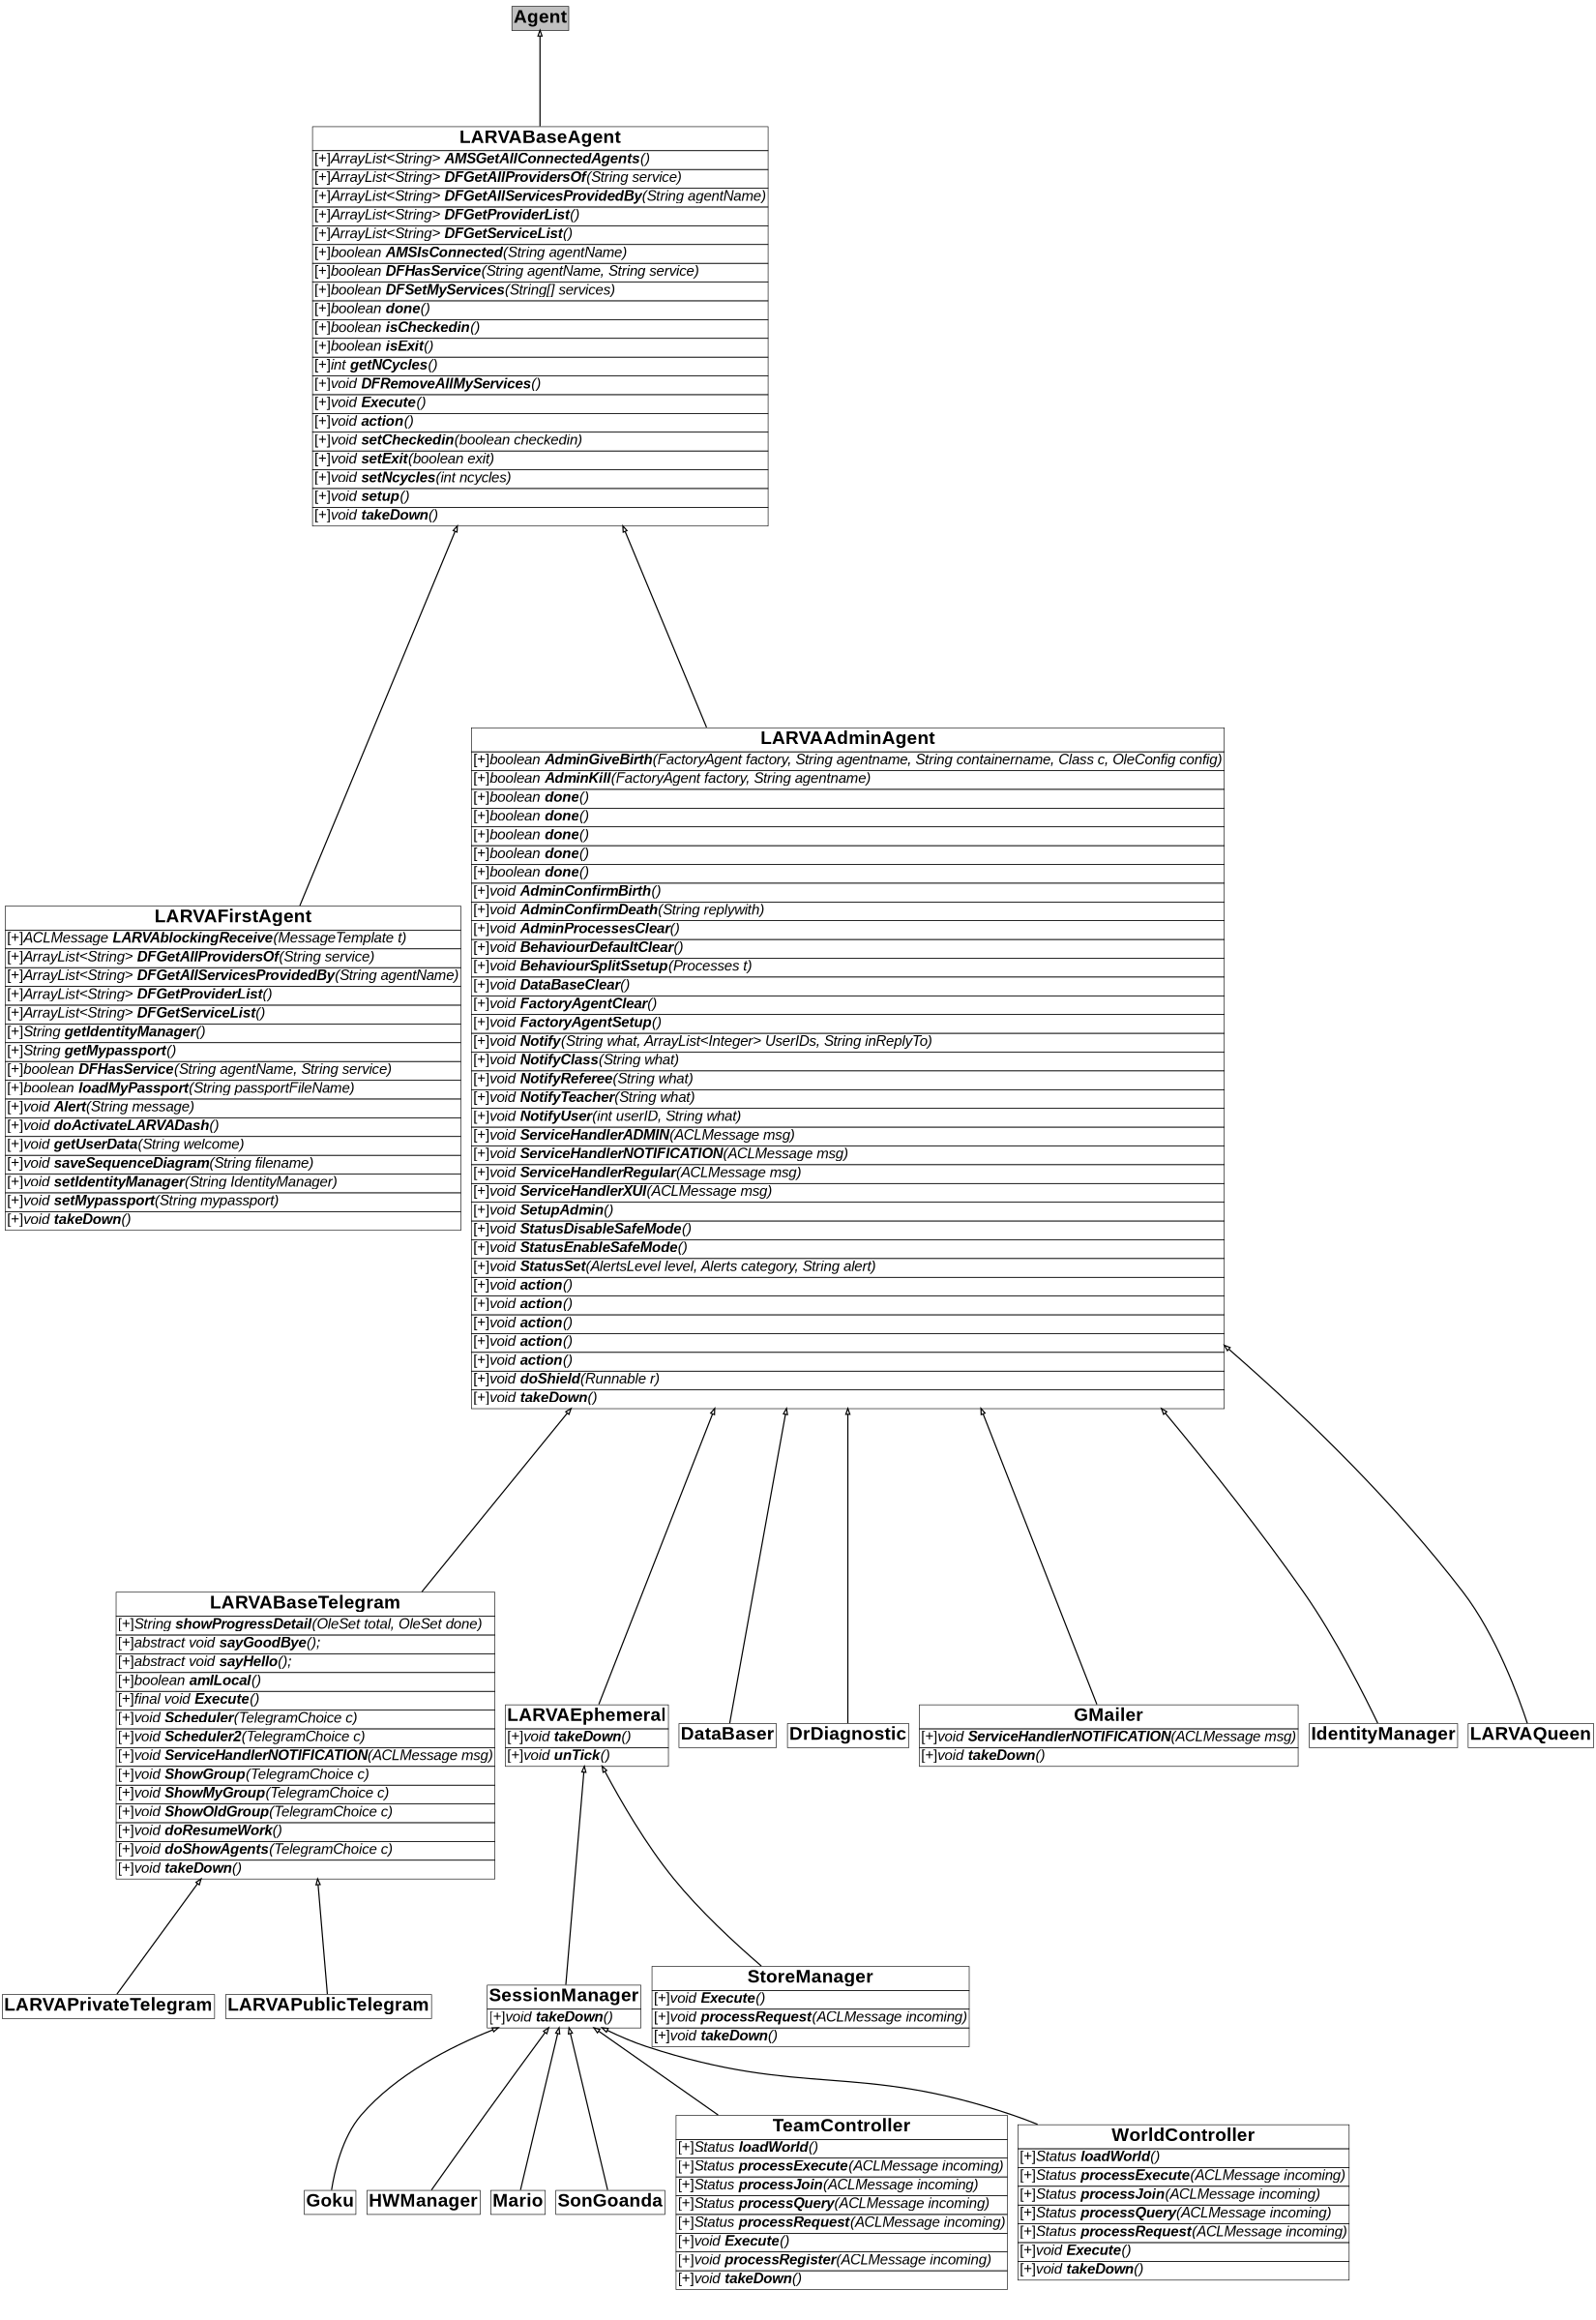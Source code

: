 digraph graphname {
     rankdir="BT"
dpi=600
ratio="fill";
 size="11,16!";
 margin=0;
LARVAAdminAgent LARVAAdminAgent [shape=plain, label=<<table border="0" cellborder="1" cellspacing="0"><tr><td bgcolor="white"><FONT face="Arial" POINT-SIZE="32"><b>LARVAAdminAgent</b></FONT></td></tr>
<tr><td align="left"><FONT face="Arial" POINT-SIZE= "24">[+]<i>boolean <b>AdminGiveBirth</b>(FactoryAgent factory, String agentname, String containername, Class c, OleConfig config)</i></FONT></td></tr>
<tr><td align="left"><FONT face="Arial" POINT-SIZE= "24">[+]<i>boolean <b>AdminKill</b>(FactoryAgent factory, String agentname)</i></FONT></td></tr>
<tr><td align="left"><FONT face="Arial" POINT-SIZE= "24">[+]<i>boolean <b>done</b>()</i></FONT></td></tr>
<tr><td align="left"><FONT face="Arial" POINT-SIZE= "24">[+]<i>boolean <b>done</b>()</i></FONT></td></tr>
<tr><td align="left"><FONT face="Arial" POINT-SIZE= "24">[+]<i>boolean <b>done</b>()</i></FONT></td></tr>
<tr><td align="left"><FONT face="Arial" POINT-SIZE= "24">[+]<i>boolean <b>done</b>()</i></FONT></td></tr>
<tr><td align="left"><FONT face="Arial" POINT-SIZE= "24">[+]<i>boolean <b>done</b>()</i></FONT></td></tr>
<tr><td align="left"><FONT face="Arial" POINT-SIZE= "24">[+]<i>void <b>AdminConfirmBirth</b>()</i></FONT></td></tr>
<tr><td align="left"><FONT face="Arial" POINT-SIZE= "24">[+]<i>void <b>AdminConfirmDeath</b>(String replywith)</i></FONT></td></tr>
<tr><td align="left"><FONT face="Arial" POINT-SIZE= "24">[+]<i>void <b>AdminProcessesClear</b>()</i></FONT></td></tr>
<tr><td align="left"><FONT face="Arial" POINT-SIZE= "24">[+]<i>void <b>BehaviourDefaultClear</b>()</i></FONT></td></tr>
<tr><td align="left"><FONT face="Arial" POINT-SIZE= "24">[+]<i>void <b>BehaviourSplitSsetup</b>(Processes t)</i></FONT></td></tr>
<tr><td align="left"><FONT face="Arial" POINT-SIZE= "24">[+]<i>void <b>DataBaseClear</b>()</i></FONT></td></tr>
<tr><td align="left"><FONT face="Arial" POINT-SIZE= "24">[+]<i>void <b>FactoryAgentClear</b>()</i></FONT></td></tr>
<tr><td align="left"><FONT face="Arial" POINT-SIZE= "24">[+]<i>void <b>FactoryAgentSetup</b>()</i></FONT></td></tr>
<tr><td align="left"><FONT face="Arial" POINT-SIZE= "24">[+]<i>void <b>Notify</b>(String what, ArrayList&lt;Integer&gt; UserIDs, String inReplyTo)</i></FONT></td></tr>
<tr><td align="left"><FONT face="Arial" POINT-SIZE= "24">[+]<i>void <b>NotifyClass</b>(String what)</i></FONT></td></tr>
<tr><td align="left"><FONT face="Arial" POINT-SIZE= "24">[+]<i>void <b>NotifyReferee</b>(String what)</i></FONT></td></tr>
<tr><td align="left"><FONT face="Arial" POINT-SIZE= "24">[+]<i>void <b>NotifyTeacher</b>(String what)</i></FONT></td></tr>
<tr><td align="left"><FONT face="Arial" POINT-SIZE= "24">[+]<i>void <b>NotifyUser</b>(int userID, String what)</i></FONT></td></tr>
<tr><td align="left"><FONT face="Arial" POINT-SIZE= "24">[+]<i>void <b>ServiceHandlerADMIN</b>(ACLMessage msg)</i></FONT></td></tr>
<tr><td align="left"><FONT face="Arial" POINT-SIZE= "24">[+]<i>void <b>ServiceHandlerNOTIFICATION</b>(ACLMessage msg)</i></FONT></td></tr>
<tr><td align="left"><FONT face="Arial" POINT-SIZE= "24">[+]<i>void <b>ServiceHandlerRegular</b>(ACLMessage msg)</i></FONT></td></tr>
<tr><td align="left"><FONT face="Arial" POINT-SIZE= "24">[+]<i>void <b>ServiceHandlerXUI</b>(ACLMessage msg)</i></FONT></td></tr>
<tr><td align="left"><FONT face="Arial" POINT-SIZE= "24">[+]<i>void <b>SetupAdmin</b>()</i></FONT></td></tr>
<tr><td align="left"><FONT face="Arial" POINT-SIZE= "24">[+]<i>void <b>StatusDisableSafeMode</b>()</i></FONT></td></tr>
<tr><td align="left"><FONT face="Arial" POINT-SIZE= "24">[+]<i>void <b>StatusEnableSafeMode</b>()</i></FONT></td></tr>
<tr><td align="left"><FONT face="Arial" POINT-SIZE= "24">[+]<i>void <b>StatusSet</b>(AlertsLevel level, Alerts category, String alert)</i></FONT></td></tr>
<tr><td align="left"><FONT face="Arial" POINT-SIZE= "24">[+]<i>void <b>action</b>()</i></FONT></td></tr>
<tr><td align="left"><FONT face="Arial" POINT-SIZE= "24">[+]<i>void <b>action</b>()</i></FONT></td></tr>
<tr><td align="left"><FONT face="Arial" POINT-SIZE= "24">[+]<i>void <b>action</b>()</i></FONT></td></tr>
<tr><td align="left"><FONT face="Arial" POINT-SIZE= "24">[+]<i>void <b>action</b>()</i></FONT></td></tr>
<tr><td align="left"><FONT face="Arial" POINT-SIZE= "24">[+]<i>void <b>action</b>()</i></FONT></td></tr>
<tr><td align="left"><FONT face="Arial" POINT-SIZE= "24">[+]<i>void <b>doShield</b>(Runnable r)</i></FONT></td></tr>
<tr><td align="left"><FONT face="Arial" POINT-SIZE= "24">[+]<i>void <b>takeDown</b>()</i></FONT></td></tr>
</table>>]
LARVABaseAgent LARVABaseAgent [shape=plain, label=<<table border="0" cellborder="1" cellspacing="0"><tr><td bgcolor="white"><FONT face="Arial" POINT-SIZE="32"><b>LARVABaseAgent</b></FONT></td></tr>
<tr><td align="left"><FONT face="Arial" POINT-SIZE= "24">[+]<i>ArrayList&lt;String&gt; <b>AMSGetAllConnectedAgents</b>()</i></FONT></td></tr>
<tr><td align="left"><FONT face="Arial" POINT-SIZE= "24">[+]<i>ArrayList&lt;String&gt; <b>DFGetAllProvidersOf</b>(String service)</i></FONT></td></tr>
<tr><td align="left"><FONT face="Arial" POINT-SIZE= "24">[+]<i>ArrayList&lt;String&gt; <b>DFGetAllServicesProvidedBy</b>(String agentName)</i></FONT></td></tr>
<tr><td align="left"><FONT face="Arial" POINT-SIZE= "24">[+]<i>ArrayList&lt;String&gt; <b>DFGetProviderList</b>()</i></FONT></td></tr>
<tr><td align="left"><FONT face="Arial" POINT-SIZE= "24">[+]<i>ArrayList&lt;String&gt; <b>DFGetServiceList</b>()</i></FONT></td></tr>
<tr><td align="left"><FONT face="Arial" POINT-SIZE= "24">[+]<i>boolean <b>AMSIsConnected</b>(String agentName)</i></FONT></td></tr>
<tr><td align="left"><FONT face="Arial" POINT-SIZE= "24">[+]<i>boolean <b>DFHasService</b>(String agentName, String service)</i></FONT></td></tr>
<tr><td align="left"><FONT face="Arial" POINT-SIZE= "24">[+]<i>boolean <b>DFSetMyServices</b>(String[] services)</i></FONT></td></tr>
<tr><td align="left"><FONT face="Arial" POINT-SIZE= "24">[+]<i>boolean <b>done</b>()</i></FONT></td></tr>
<tr><td align="left"><FONT face="Arial" POINT-SIZE= "24">[+]<i>boolean <b>isCheckedin</b>()</i></FONT></td></tr>
<tr><td align="left"><FONT face="Arial" POINT-SIZE= "24">[+]<i>boolean <b>isExit</b>()</i></FONT></td></tr>
<tr><td align="left"><FONT face="Arial" POINT-SIZE= "24">[+]<i>int <b>getNCycles</b>()</i></FONT></td></tr>
<tr><td align="left"><FONT face="Arial" POINT-SIZE= "24">[+]<i>void <b>DFRemoveAllMyServices</b>()</i></FONT></td></tr>
<tr><td align="left"><FONT face="Arial" POINT-SIZE= "24">[+]<i>void <b>Execute</b>()</i></FONT></td></tr>
<tr><td align="left"><FONT face="Arial" POINT-SIZE= "24">[+]<i>void <b>action</b>()</i></FONT></td></tr>
<tr><td align="left"><FONT face="Arial" POINT-SIZE= "24">[+]<i>void <b>setCheckedin</b>(boolean checkedin)</i></FONT></td></tr>
<tr><td align="left"><FONT face="Arial" POINT-SIZE= "24">[+]<i>void <b>setExit</b>(boolean exit)</i></FONT></td></tr>
<tr><td align="left"><FONT face="Arial" POINT-SIZE= "24">[+]<i>void <b>setNcycles</b>(int ncycles)</i></FONT></td></tr>
<tr><td align="left"><FONT face="Arial" POINT-SIZE= "24">[+]<i>void <b>setup</b>()</i></FONT></td></tr>
<tr><td align="left"><FONT face="Arial" POINT-SIZE= "24">[+]<i>void <b>takeDown</b>()</i></FONT></td></tr>
</table>>]
LARVABaseTelegram LARVABaseTelegram [shape=plain, label=<<table border="0" cellborder="1" cellspacing="0"><tr><td bgcolor="white"><FONT face="Arial" POINT-SIZE="32"><b>LARVABaseTelegram</b></FONT></td></tr>
<tr><td align="left"><FONT face="Arial" POINT-SIZE= "24">[+]<i>String <b>showProgressDetail</b>(OleSet total, OleSet done)</i></FONT></td></tr>
<tr><td align="left"><FONT face="Arial" POINT-SIZE= "24">[+]<i>abstract void <b>sayGoodBye</b>();</i></FONT></td></tr>
<tr><td align="left"><FONT face="Arial" POINT-SIZE= "24">[+]<i>abstract void <b>sayHello</b>();</i></FONT></td></tr>
<tr><td align="left"><FONT face="Arial" POINT-SIZE= "24">[+]<i>boolean <b>amILocal</b>()</i></FONT></td></tr>
<tr><td align="left"><FONT face="Arial" POINT-SIZE= "24">[+]<i>final void <b>Execute</b>()</i></FONT></td></tr>
<tr><td align="left"><FONT face="Arial" POINT-SIZE= "24">[+]<i>void <b>Scheduler</b>(TelegramChoice c)</i></FONT></td></tr>
<tr><td align="left"><FONT face="Arial" POINT-SIZE= "24">[+]<i>void <b>Scheduler2</b>(TelegramChoice c)</i></FONT></td></tr>
<tr><td align="left"><FONT face="Arial" POINT-SIZE= "24">[+]<i>void <b>ServiceHandlerNOTIFICATION</b>(ACLMessage msg)</i></FONT></td></tr>
<tr><td align="left"><FONT face="Arial" POINT-SIZE= "24">[+]<i>void <b>ShowGroup</b>(TelegramChoice c)</i></FONT></td></tr>
<tr><td align="left"><FONT face="Arial" POINT-SIZE= "24">[+]<i>void <b>ShowMyGroup</b>(TelegramChoice c)</i></FONT></td></tr>
<tr><td align="left"><FONT face="Arial" POINT-SIZE= "24">[+]<i>void <b>ShowOldGroup</b>(TelegramChoice c)</i></FONT></td></tr>
<tr><td align="left"><FONT face="Arial" POINT-SIZE= "24">[+]<i>void <b>doResumeWork</b>()</i></FONT></td></tr>
<tr><td align="left"><FONT face="Arial" POINT-SIZE= "24">[+]<i>void <b>doShowAgents</b>(TelegramChoice c)</i></FONT></td></tr>
<tr><td align="left"><FONT face="Arial" POINT-SIZE= "24">[+]<i>void <b>takeDown</b>()</i></FONT></td></tr>
</table>>]
LARVAEphemeral LARVAEphemeral [shape=plain, label=<<table border="0" cellborder="1" cellspacing="0"><tr><td bgcolor="white"><FONT face="Arial" POINT-SIZE="32"><b>LARVAEphemeral</b></FONT></td></tr>
<tr><td align="left"><FONT face="Arial" POINT-SIZE= "24">[+]<i>void <b>takeDown</b>()</i></FONT></td></tr>
<tr><td align="left"><FONT face="Arial" POINT-SIZE= "24">[+]<i>void <b>unTick</b>()</i></FONT></td></tr>
</table>>]
LARVAFirstAgent LARVAFirstAgent [shape=plain, label=<<table border="0" cellborder="1" cellspacing="0"><tr><td bgcolor="white"><FONT face="Arial" POINT-SIZE="32"><b>LARVAFirstAgent</b></FONT></td></tr>
<tr><td align="left"><FONT face="Arial" POINT-SIZE= "24">[+]<i>ACLMessage <b>LARVAblockingReceive</b>(MessageTemplate t)</i></FONT></td></tr>
<tr><td align="left"><FONT face="Arial" POINT-SIZE= "24">[+]<i>ArrayList&lt;String&gt; <b>DFGetAllProvidersOf</b>(String service)</i></FONT></td></tr>
<tr><td align="left"><FONT face="Arial" POINT-SIZE= "24">[+]<i>ArrayList&lt;String&gt; <b>DFGetAllServicesProvidedBy</b>(String agentName)</i></FONT></td></tr>
<tr><td align="left"><FONT face="Arial" POINT-SIZE= "24">[+]<i>ArrayList&lt;String&gt; <b>DFGetProviderList</b>()</i></FONT></td></tr>
<tr><td align="left"><FONT face="Arial" POINT-SIZE= "24">[+]<i>ArrayList&lt;String&gt; <b>DFGetServiceList</b>()</i></FONT></td></tr>
<tr><td align="left"><FONT face="Arial" POINT-SIZE= "24">[+]<i>String <b>getIdentityManager</b>()</i></FONT></td></tr>
<tr><td align="left"><FONT face="Arial" POINT-SIZE= "24">[+]<i>String <b>getMypassport</b>()</i></FONT></td></tr>
<tr><td align="left"><FONT face="Arial" POINT-SIZE= "24">[+]<i>boolean <b>DFHasService</b>(String agentName, String service)</i></FONT></td></tr>
<tr><td align="left"><FONT face="Arial" POINT-SIZE= "24">[+]<i>boolean <b>loadMyPassport</b>(String passportFileName)</i></FONT></td></tr>
<tr><td align="left"><FONT face="Arial" POINT-SIZE= "24">[+]<i>void <b>Alert</b>(String message)</i></FONT></td></tr>
<tr><td align="left"><FONT face="Arial" POINT-SIZE= "24">[+]<i>void <b>doActivateLARVADash</b>()</i></FONT></td></tr>
<tr><td align="left"><FONT face="Arial" POINT-SIZE= "24">[+]<i>void <b>getUserData</b>(String welcome)</i></FONT></td></tr>
<tr><td align="left"><FONT face="Arial" POINT-SIZE= "24">[+]<i>void <b>saveSequenceDiagram</b>(String filename)</i></FONT></td></tr>
<tr><td align="left"><FONT face="Arial" POINT-SIZE= "24">[+]<i>void <b>setIdentityManager</b>(String IdentityManager)</i></FONT></td></tr>
<tr><td align="left"><FONT face="Arial" POINT-SIZE= "24">[+]<i>void <b>setMypassport</b>(String mypassport)</i></FONT></td></tr>
<tr><td align="left"><FONT face="Arial" POINT-SIZE= "24">[+]<i>void <b>takeDown</b>()</i></FONT></td></tr>
</table>>]
DataBaser DataBaser [shape=plain, label=<<table border="0" cellborder="1" cellspacing="0"><tr><td bgcolor="white"><FONT face="Arial" POINT-SIZE="32"><b>DataBaser</b></FONT></td></tr>
</table>>]
DrDiagnostic DrDiagnostic [shape=plain, label=<<table border="0" cellborder="1" cellspacing="0"><tr><td bgcolor="white"><FONT face="Arial" POINT-SIZE="32"><b>DrDiagnostic</b></FONT></td></tr>
</table>>]
GMailer GMailer [shape=plain, label=<<table border="0" cellborder="1" cellspacing="0"><tr><td bgcolor="white"><FONT face="Arial" POINT-SIZE="32"><b>GMailer</b></FONT></td></tr>
<tr><td align="left"><FONT face="Arial" POINT-SIZE= "24">[+]<i>void <b>ServiceHandlerNOTIFICATION</b>(ACLMessage msg)</i></FONT></td></tr>
<tr><td align="left"><FONT face="Arial" POINT-SIZE= "24">[+]<i>void <b>takeDown</b>()</i></FONT></td></tr>
</table>>]
Goku Goku [shape=plain, label=<<table border="0" cellborder="1" cellspacing="0"><tr><td bgcolor="white"><FONT face="Arial" POINT-SIZE="32"><b>Goku</b></FONT></td></tr>
</table>>]
HWManager HWManager [shape=plain, label=<<table border="0" cellborder="1" cellspacing="0"><tr><td bgcolor="white"><FONT face="Arial" POINT-SIZE="32"><b>HWManager</b></FONT></td></tr>
</table>>]
IdentityManager IdentityManager [shape=plain, label=<<table border="0" cellborder="1" cellspacing="0"><tr><td bgcolor="white"><FONT face="Arial" POINT-SIZE="32"><b>IdentityManager</b></FONT></td></tr>
</table>>]
LARVAPrivateTelegram LARVAPrivateTelegram [shape=plain, label=<<table border="0" cellborder="1" cellspacing="0"><tr><td bgcolor="white"><FONT face="Arial" POINT-SIZE="32"><b>LARVAPrivateTelegram</b></FONT></td></tr>
</table>>]
LARVAPublicTelegram LARVAPublicTelegram [shape=plain, label=<<table border="0" cellborder="1" cellspacing="0"><tr><td bgcolor="white"><FONT face="Arial" POINT-SIZE="32"><b>LARVAPublicTelegram</b></FONT></td></tr>
</table>>]
LARVAQueen LARVAQueen [shape=plain, label=<<table border="0" cellborder="1" cellspacing="0"><tr><td bgcolor="white"><FONT face="Arial" POINT-SIZE="32"><b>LARVAQueen</b></FONT></td></tr>
</table>>]
Mario Mario [shape=plain, label=<<table border="0" cellborder="1" cellspacing="0"><tr><td bgcolor="white"><FONT face="Arial" POINT-SIZE="32"><b>Mario</b></FONT></td></tr>
</table>>]
SessionManager SessionManager [shape=plain, label=<<table border="0" cellborder="1" cellspacing="0"><tr><td bgcolor="white"><FONT face="Arial" POINT-SIZE="32"><b>SessionManager</b></FONT></td></tr>
<tr><td align="left"><FONT face="Arial" POINT-SIZE= "24">[+]<i>void <b>takeDown</b>()</i></FONT></td></tr>
</table>>]
SonGoanda SonGoanda [shape=plain, label=<<table border="0" cellborder="1" cellspacing="0"><tr><td bgcolor="white"><FONT face="Arial" POINT-SIZE="32"><b>SonGoanda</b></FONT></td></tr>
</table>>]
StoreManager StoreManager [shape=plain, label=<<table border="0" cellborder="1" cellspacing="0"><tr><td bgcolor="white"><FONT face="Arial" POINT-SIZE="32"><b>StoreManager</b></FONT></td></tr>
<tr><td align="left"><FONT face="Arial" POINT-SIZE= "24">[+]<i>void <b>Execute</b>()</i></FONT></td></tr>
<tr><td align="left"><FONT face="Arial" POINT-SIZE= "24">[+]<i>void <b>processRequest</b>(ACLMessage incoming)</i></FONT></td></tr>
<tr><td align="left"><FONT face="Arial" POINT-SIZE= "24">[+]<i>void <b>takeDown</b>()</i></FONT></td></tr>
</table>>]
TeamController TeamController [shape=plain, label=<<table border="0" cellborder="1" cellspacing="0"><tr><td bgcolor="white"><FONT face="Arial" POINT-SIZE="32"><b>TeamController</b></FONT></td></tr>
<tr><td align="left"><FONT face="Arial" POINT-SIZE= "24">[+]<i>Status <b>loadWorld</b>()</i></FONT></td></tr>
<tr><td align="left"><FONT face="Arial" POINT-SIZE= "24">[+]<i>Status <b>processExecute</b>(ACLMessage incoming)</i></FONT></td></tr>
<tr><td align="left"><FONT face="Arial" POINT-SIZE= "24">[+]<i>Status <b>processJoin</b>(ACLMessage incoming)</i></FONT></td></tr>
<tr><td align="left"><FONT face="Arial" POINT-SIZE= "24">[+]<i>Status <b>processQuery</b>(ACLMessage incoming)</i></FONT></td></tr>
<tr><td align="left"><FONT face="Arial" POINT-SIZE= "24">[+]<i>Status <b>processRequest</b>(ACLMessage incoming)</i></FONT></td></tr>
<tr><td align="left"><FONT face="Arial" POINT-SIZE= "24">[+]<i>void <b>Execute</b>()</i></FONT></td></tr>
<tr><td align="left"><FONT face="Arial" POINT-SIZE= "24">[+]<i>void <b>processRegister</b>(ACLMessage incoming)</i></FONT></td></tr>
<tr><td align="left"><FONT face="Arial" POINT-SIZE= "24">[+]<i>void <b>takeDown</b>()</i></FONT></td></tr>
</table>>]
WorldController WorldController [shape=plain, label=<<table border="0" cellborder="1" cellspacing="0"><tr><td bgcolor="white"><FONT face="Arial" POINT-SIZE="32"><b>WorldController</b></FONT></td></tr>
<tr><td align="left"><FONT face="Arial" POINT-SIZE= "24">[+]<i>Status <b>loadWorld</b>()</i></FONT></td></tr>
<tr><td align="left"><FONT face="Arial" POINT-SIZE= "24">[+]<i>Status <b>processExecute</b>(ACLMessage incoming)</i></FONT></td></tr>
<tr><td align="left"><FONT face="Arial" POINT-SIZE= "24">[+]<i>Status <b>processJoin</b>(ACLMessage incoming)</i></FONT></td></tr>
<tr><td align="left"><FONT face="Arial" POINT-SIZE= "24">[+]<i>Status <b>processQuery</b>(ACLMessage incoming)</i></FONT></td></tr>
<tr><td align="left"><FONT face="Arial" POINT-SIZE= "24">[+]<i>Status <b>processRequest</b>(ACLMessage incoming)</i></FONT></td></tr>
<tr><td align="left"><FONT face="Arial" POINT-SIZE= "24">[+]<i>void <b>Execute</b>()</i></FONT></td></tr>
<tr><td align="left"><FONT face="Arial" POINT-SIZE= "24">[+]<i>void <b>takeDown</b>()</i></FONT></td></tr>
</table>>]
Agent Agent [shape=plain, label=<<table border="0" cellborder="1" cellspacing="0"><tr><td bgcolor="gray"><FONT face="Arial" POINT-SIZE="32"><b>Agent</b></FONT></td></tr>
</table>>]
Agent Agent [shape=plain, label=<<table border="0" cellborder="1" cellspacing="0"><tr><td bgcolor="gray"><FONT face="Arial" POINT-SIZE="32"><b>Agent</b></FONT></td></tr>
</table>>]
Agent Agent [shape=plain, label=<<table border="0" cellborder="1" cellspacing="0"><tr><td bgcolor="gray"><FONT face="Arial" POINT-SIZE="32"><b>Agent</b></FONT></td></tr>
</table>>]
Agent Agent [shape=plain, label=<<table border="0" cellborder="1" cellspacing="0"><tr><td bgcolor="gray"><FONT face="Arial" POINT-SIZE="32"><b>Agent</b></FONT></td></tr>
</table>>]
LARVAPrivateTelegram -> LARVABaseTelegram [arrowhead=onormal, penwidth=2, color=black]
LARVAPublicTelegram -> LARVABaseTelegram [arrowhead=onormal, penwidth=2, color=black]
LARVAAdminAgent -> LARVABaseAgent [arrowhead=onormal, penwidth=2, color=black]
LARVAFirstAgent -> LARVABaseAgent [arrowhead=onormal, penwidth=2, color=black]
SessionManager -> LARVAEphemeral [arrowhead=onormal, penwidth=2, color=black]
StoreManager -> LARVAEphemeral [arrowhead=onormal, penwidth=2, color=black]
LARVABaseAgent -> Agent [arrowhead=onormal, penwidth=2, color=black]
Goku -> SessionManager [arrowhead=onormal, penwidth=2, color=black]
HWManager -> SessionManager [arrowhead=onormal, penwidth=2, color=black]
Mario -> SessionManager [arrowhead=onormal, penwidth=2, color=black]
SonGoanda -> SessionManager [arrowhead=onormal, penwidth=2, color=black]
TeamController -> SessionManager [arrowhead=onormal, penwidth=2, color=black]
WorldController -> SessionManager [arrowhead=onormal, penwidth=2, color=black]
DataBaser -> LARVAAdminAgent [arrowhead=onormal, penwidth=2, color=black]
DrDiagnostic -> LARVAAdminAgent [arrowhead=onormal, penwidth=2, color=black]
GMailer -> LARVAAdminAgent [arrowhead=onormal, penwidth=2, color=black]
IdentityManager -> LARVAAdminAgent [arrowhead=onormal, penwidth=2, color=black]
LARVABaseTelegram -> LARVAAdminAgent [arrowhead=onormal, penwidth=2, color=black]
LARVAEphemeral -> LARVAAdminAgent [arrowhead=onormal, penwidth=2, color=black]
LARVAQueen -> LARVAAdminAgent [arrowhead=onormal, penwidth=2, color=black]
}
